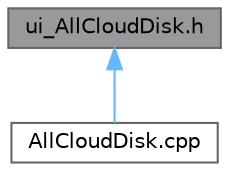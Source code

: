 digraph "ui_AllCloudDisk.h"
{
 // LATEX_PDF_SIZE
  bgcolor="transparent";
  edge [fontname=Helvetica,fontsize=10,labelfontname=Helvetica,labelfontsize=10];
  node [fontname=Helvetica,fontsize=10,shape=box,height=0.2,width=0.4];
  Node1 [id="Node000001",label="ui_AllCloudDisk.h",height=0.2,width=0.4,color="gray40", fillcolor="grey60", style="filled", fontcolor="black",tooltip=" "];
  Node1 -> Node2 [id="edge1_Node000001_Node000002",dir="back",color="steelblue1",style="solid",tooltip=" "];
  Node2 [id="Node000002",label="AllCloudDisk.cpp",height=0.2,width=0.4,color="grey40", fillcolor="white", style="filled",URL="$_all_cloud_disk_8cpp.html",tooltip="实现 AllCloudDisk 类，提供云盘音乐界面功能"];
}
